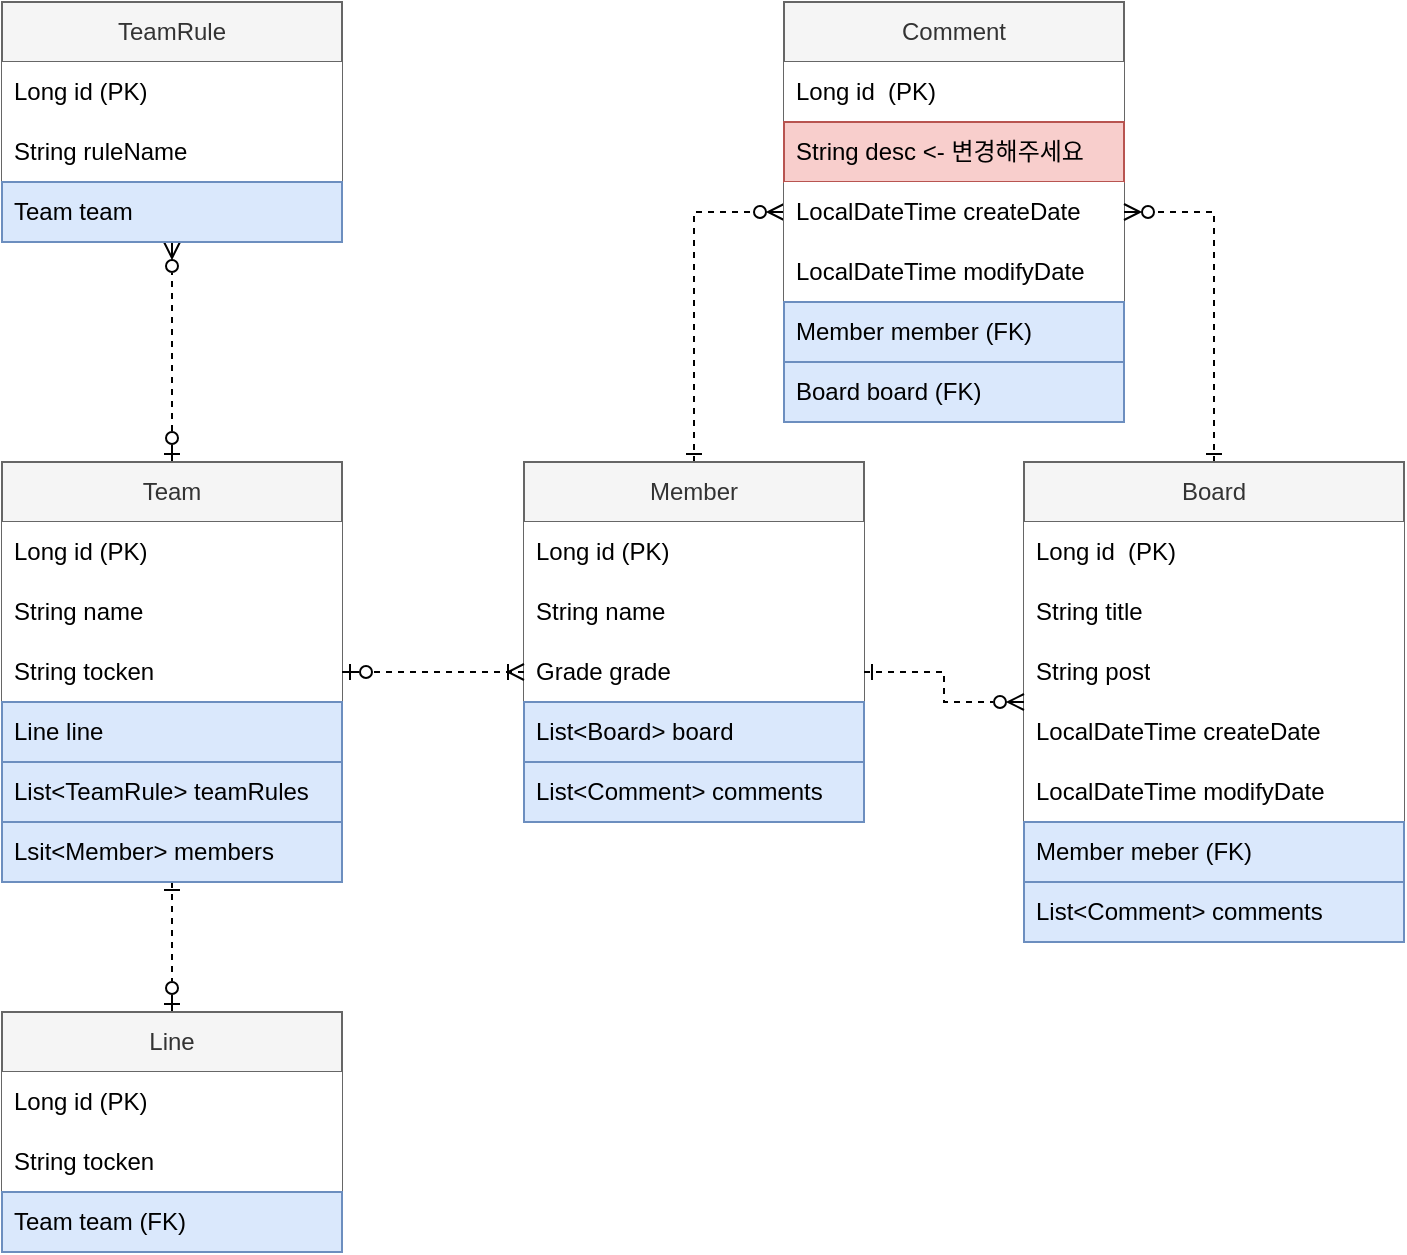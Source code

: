 <mxfile version="21.1.2" type="github">
  <diagram name="페이지-1" id="qvttZ5IgplLEtC3yr-T3">
    <mxGraphModel dx="971" dy="576" grid="1" gridSize="10" guides="1" tooltips="1" connect="1" arrows="1" fold="1" page="1" pageScale="1" pageWidth="827" pageHeight="1169" math="0" shadow="0">
      <root>
        <mxCell id="0" />
        <mxCell id="1" parent="0" />
        <mxCell id="K_lQiyFLrczBWExp0Zeh-5" style="edgeStyle=orthogonalEdgeStyle;rounded=0;orthogonalLoop=1;jettySize=auto;html=1;exitX=0.5;exitY=0;exitDx=0;exitDy=0;entryX=0;entryY=0.5;entryDx=0;entryDy=0;endArrow=ERzeroToMany;endFill=0;startArrow=ERone;startFill=0;dashed=1;" parent="1" source="XuSOVwJ8UAOfZlvZc7dy-2" target="XuSOVwJ8UAOfZlvZc7dy-9" edge="1">
          <mxGeometry relative="1" as="geometry">
            <mxPoint x="390" y="130" as="targetPoint" />
          </mxGeometry>
        </mxCell>
        <mxCell id="XuSOVwJ8UAOfZlvZc7dy-2" value="Member" style="swimlane;fontStyle=0;childLayout=stackLayout;horizontal=1;startSize=30;horizontalStack=0;resizeParent=1;resizeParentMax=0;resizeLast=0;collapsible=1;marginBottom=0;whiteSpace=wrap;html=1;fillColor=#f5f5f5;fontColor=#333333;strokeColor=#666666;" parent="1" vertex="1">
          <mxGeometry x="300" y="250" width="170" height="180" as="geometry" />
        </mxCell>
        <mxCell id="XuSOVwJ8UAOfZlvZc7dy-3" value="Long id (PK)" style="text;strokeColor=none;fillColor=default;align=left;verticalAlign=middle;spacingLeft=4;spacingRight=4;overflow=hidden;points=[[0,0.5],[1,0.5]];portConstraint=eastwest;rotatable=0;whiteSpace=wrap;html=1;" parent="XuSOVwJ8UAOfZlvZc7dy-2" vertex="1">
          <mxGeometry y="30" width="170" height="30" as="geometry" />
        </mxCell>
        <mxCell id="XuSOVwJ8UAOfZlvZc7dy-17" value="String name" style="text;strokeColor=none;fillColor=default;align=left;verticalAlign=middle;spacingLeft=4;spacingRight=4;overflow=hidden;points=[[0,0.5],[1,0.5]];portConstraint=eastwest;rotatable=0;whiteSpace=wrap;html=1;" parent="XuSOVwJ8UAOfZlvZc7dy-2" vertex="1">
          <mxGeometry y="60" width="170" height="30" as="geometry" />
        </mxCell>
        <mxCell id="XuSOVwJ8UAOfZlvZc7dy-16" value="Grade grade" style="text;strokeColor=none;fillColor=default;align=left;verticalAlign=middle;spacingLeft=4;spacingRight=4;overflow=hidden;points=[[0,0.5],[1,0.5]];portConstraint=eastwest;rotatable=0;whiteSpace=wrap;html=1;" parent="XuSOVwJ8UAOfZlvZc7dy-2" vertex="1">
          <mxGeometry y="90" width="170" height="30" as="geometry" />
        </mxCell>
        <mxCell id="XuSOVwJ8UAOfZlvZc7dy-27" value="List&amp;lt;Board&amp;gt; board" style="text;strokeColor=#6c8ebf;fillColor=#dae8fc;align=left;verticalAlign=middle;spacingLeft=4;spacingRight=4;overflow=hidden;points=[[0,0.5],[1,0.5]];portConstraint=eastwest;rotatable=0;whiteSpace=wrap;html=1;" parent="XuSOVwJ8UAOfZlvZc7dy-2" vertex="1">
          <mxGeometry y="120" width="170" height="30" as="geometry" />
        </mxCell>
        <mxCell id="XuSOVwJ8UAOfZlvZc7dy-26" value="List&amp;lt;Comment&amp;gt; comments" style="text;strokeColor=#6c8ebf;fillColor=#dae8fc;align=left;verticalAlign=middle;spacingLeft=4;spacingRight=4;overflow=hidden;points=[[0,0.5],[1,0.5]];portConstraint=eastwest;rotatable=0;whiteSpace=wrap;html=1;" parent="XuSOVwJ8UAOfZlvZc7dy-2" vertex="1">
          <mxGeometry y="150" width="170" height="30" as="geometry" />
        </mxCell>
        <mxCell id="XuSOVwJ8UAOfZlvZc7dy-9" value="Comment" style="swimlane;fontStyle=0;childLayout=stackLayout;horizontal=1;startSize=30;horizontalStack=0;resizeParent=1;resizeParentMax=0;resizeLast=0;collapsible=1;marginBottom=0;whiteSpace=wrap;html=1;fillColor=#f5f5f5;fontColor=#333333;strokeColor=#666666;" parent="1" vertex="1">
          <mxGeometry x="430" y="20" width="170" height="210" as="geometry" />
        </mxCell>
        <mxCell id="XuSOVwJ8UAOfZlvZc7dy-10" value="Long id&amp;nbsp;&amp;nbsp;(PK)" style="text;strokeColor=none;fillColor=default;align=left;verticalAlign=middle;spacingLeft=4;spacingRight=4;overflow=hidden;points=[[0,0.5],[1,0.5]];portConstraint=eastwest;rotatable=0;whiteSpace=wrap;html=1;" parent="XuSOVwJ8UAOfZlvZc7dy-9" vertex="1">
          <mxGeometry y="30" width="170" height="30" as="geometry" />
        </mxCell>
        <mxCell id="XuSOVwJ8UAOfZlvZc7dy-33" value="String desc &amp;lt;- 변경해주세요" style="text;strokeColor=#b85450;fillColor=#f8cecc;align=left;verticalAlign=middle;spacingLeft=4;spacingRight=4;overflow=hidden;points=[[0,0.5],[1,0.5]];portConstraint=eastwest;rotatable=0;whiteSpace=wrap;html=1;" parent="XuSOVwJ8UAOfZlvZc7dy-9" vertex="1">
          <mxGeometry y="60" width="170" height="30" as="geometry" />
        </mxCell>
        <mxCell id="XuSOVwJ8UAOfZlvZc7dy-21" value="LocalDateTime createDate" style="text;strokeColor=none;fillColor=default;align=left;verticalAlign=middle;spacingLeft=4;spacingRight=4;overflow=hidden;points=[[0,0.5],[1,0.5]];portConstraint=eastwest;rotatable=0;whiteSpace=wrap;html=1;" parent="XuSOVwJ8UAOfZlvZc7dy-9" vertex="1">
          <mxGeometry y="90" width="170" height="30" as="geometry" />
        </mxCell>
        <mxCell id="ehL6ZRHGSWa28GkXY43d-3" value="LocalDateTime modifyDate" style="text;align=left;verticalAlign=middle;spacingLeft=4;spacingRight=4;overflow=hidden;points=[[0,0.5],[1,0.5]];portConstraint=eastwest;rotatable=0;whiteSpace=wrap;html=1;fillColor=default;" vertex="1" parent="XuSOVwJ8UAOfZlvZc7dy-9">
          <mxGeometry y="120" width="170" height="30" as="geometry" />
        </mxCell>
        <mxCell id="XuSOVwJ8UAOfZlvZc7dy-42" value="Member member (FK)" style="text;strokeColor=#6c8ebf;fillColor=#dae8fc;align=left;verticalAlign=middle;spacingLeft=4;spacingRight=4;overflow=hidden;points=[[0,0.5],[1,0.5]];portConstraint=eastwest;rotatable=0;whiteSpace=wrap;html=1;" parent="XuSOVwJ8UAOfZlvZc7dy-9" vertex="1">
          <mxGeometry y="150" width="170" height="30" as="geometry" />
        </mxCell>
        <mxCell id="XuSOVwJ8UAOfZlvZc7dy-41" value="Board&amp;nbsp;board (FK)" style="text;strokeColor=#6c8ebf;fillColor=#dae8fc;align=left;verticalAlign=middle;spacingLeft=4;spacingRight=4;overflow=hidden;points=[[0,0.5],[1,0.5]];portConstraint=eastwest;rotatable=0;whiteSpace=wrap;html=1;" parent="XuSOVwJ8UAOfZlvZc7dy-9" vertex="1">
          <mxGeometry y="180" width="170" height="30" as="geometry" />
        </mxCell>
        <mxCell id="K_lQiyFLrczBWExp0Zeh-4" style="edgeStyle=orthogonalEdgeStyle;rounded=0;orthogonalLoop=1;jettySize=auto;html=1;exitX=0.5;exitY=0;exitDx=0;exitDy=0;entryX=1;entryY=0.5;entryDx=0;entryDy=0;startArrow=ERone;startFill=0;endArrow=ERzeroToMany;endFill=0;dashed=1;" parent="1" source="XuSOVwJ8UAOfZlvZc7dy-11" target="XuSOVwJ8UAOfZlvZc7dy-9" edge="1">
          <mxGeometry relative="1" as="geometry" />
        </mxCell>
        <mxCell id="XuSOVwJ8UAOfZlvZc7dy-11" value="Board" style="swimlane;fontStyle=0;childLayout=stackLayout;horizontal=1;startSize=30;horizontalStack=0;resizeParent=1;resizeParentMax=0;resizeLast=0;collapsible=1;marginBottom=0;whiteSpace=wrap;html=1;fillColor=#f5f5f5;fontColor=#333333;strokeColor=#666666;" parent="1" vertex="1">
          <mxGeometry x="550" y="250" width="190" height="240" as="geometry" />
        </mxCell>
        <mxCell id="XuSOVwJ8UAOfZlvZc7dy-12" value="Long id&amp;nbsp;&amp;nbsp;(PK)" style="text;strokeColor=none;fillColor=default;align=left;verticalAlign=middle;spacingLeft=4;spacingRight=4;overflow=hidden;points=[[0,0.5],[1,0.5]];portConstraint=eastwest;rotatable=0;whiteSpace=wrap;html=1;" parent="XuSOVwJ8UAOfZlvZc7dy-11" vertex="1">
          <mxGeometry y="30" width="190" height="30" as="geometry" />
        </mxCell>
        <mxCell id="XuSOVwJ8UAOfZlvZc7dy-14" value="String title" style="text;strokeColor=none;fillColor=default;align=left;verticalAlign=middle;spacingLeft=4;spacingRight=4;overflow=hidden;points=[[0,0.5],[1,0.5]];portConstraint=eastwest;rotatable=0;whiteSpace=wrap;html=1;" parent="XuSOVwJ8UAOfZlvZc7dy-11" vertex="1">
          <mxGeometry y="60" width="190" height="30" as="geometry" />
        </mxCell>
        <mxCell id="XuSOVwJ8UAOfZlvZc7dy-25" value="String post" style="text;strokeColor=none;fillColor=default;align=left;verticalAlign=middle;spacingLeft=4;spacingRight=4;overflow=hidden;points=[[0,0.5],[1,0.5]];portConstraint=eastwest;rotatable=0;whiteSpace=wrap;html=1;" parent="XuSOVwJ8UAOfZlvZc7dy-11" vertex="1">
          <mxGeometry y="90" width="190" height="30" as="geometry" />
        </mxCell>
        <mxCell id="XuSOVwJ8UAOfZlvZc7dy-24" value="LocalDateTime createDate" style="text;align=left;verticalAlign=middle;spacingLeft=4;spacingRight=4;overflow=hidden;points=[[0,0.5],[1,0.5]];portConstraint=eastwest;rotatable=0;whiteSpace=wrap;html=1;fillColor=default;" parent="XuSOVwJ8UAOfZlvZc7dy-11" vertex="1">
          <mxGeometry y="120" width="190" height="30" as="geometry" />
        </mxCell>
        <mxCell id="ehL6ZRHGSWa28GkXY43d-2" value="LocalDateTime modifyDate" style="text;align=left;verticalAlign=middle;spacingLeft=4;spacingRight=4;overflow=hidden;points=[[0,0.5],[1,0.5]];portConstraint=eastwest;rotatable=0;whiteSpace=wrap;html=1;fillColor=default;" vertex="1" parent="XuSOVwJ8UAOfZlvZc7dy-11">
          <mxGeometry y="150" width="190" height="30" as="geometry" />
        </mxCell>
        <mxCell id="XuSOVwJ8UAOfZlvZc7dy-23" value="Member meber&amp;nbsp;(FK)" style="text;strokeColor=#6c8ebf;fillColor=#dae8fc;align=left;verticalAlign=middle;spacingLeft=4;spacingRight=4;overflow=hidden;points=[[0,0.5],[1,0.5]];portConstraint=eastwest;rotatable=0;whiteSpace=wrap;html=1;" parent="XuSOVwJ8UAOfZlvZc7dy-11" vertex="1">
          <mxGeometry y="180" width="190" height="30" as="geometry" />
        </mxCell>
        <mxCell id="XuSOVwJ8UAOfZlvZc7dy-29" value="List&amp;lt;Comment&amp;gt; comments" style="text;strokeColor=#6c8ebf;fillColor=#dae8fc;align=left;verticalAlign=middle;spacingLeft=4;spacingRight=4;overflow=hidden;points=[[0,0.5],[1,0.5]];portConstraint=eastwest;rotatable=0;whiteSpace=wrap;html=1;" parent="XuSOVwJ8UAOfZlvZc7dy-11" vertex="1">
          <mxGeometry y="210" width="190" height="30" as="geometry" />
        </mxCell>
        <mxCell id="K_lQiyFLrczBWExp0Zeh-6" style="edgeStyle=orthogonalEdgeStyle;rounded=0;orthogonalLoop=1;jettySize=auto;html=1;exitX=0.5;exitY=0;exitDx=0;exitDy=0;entryX=0.5;entryY=1;entryDx=0;entryDy=0;endArrow=ERzeroToMany;endFill=0;startArrow=ERzeroToOne;startFill=0;dashed=1;" parent="1" source="XuSOVwJ8UAOfZlvZc7dy-74" target="XuSOVwJ8UAOfZlvZc7dy-93" edge="1">
          <mxGeometry relative="1" as="geometry" />
        </mxCell>
        <mxCell id="K_lQiyFLrczBWExp0Zeh-7" style="edgeStyle=orthogonalEdgeStyle;rounded=0;orthogonalLoop=1;jettySize=auto;html=1;exitX=0.5;exitY=1;exitDx=0;exitDy=0;entryX=0.5;entryY=0;entryDx=0;entryDy=0;startArrow=ERone;startFill=0;endArrow=ERzeroToOne;endFill=0;dashed=1;" parent="1" source="XuSOVwJ8UAOfZlvZc7dy-74" target="XuSOVwJ8UAOfZlvZc7dy-86" edge="1">
          <mxGeometry relative="1" as="geometry" />
        </mxCell>
        <mxCell id="XuSOVwJ8UAOfZlvZc7dy-74" value="Team" style="swimlane;fontStyle=0;childLayout=stackLayout;horizontal=1;startSize=30;horizontalStack=0;resizeParent=1;resizeParentMax=0;resizeLast=0;collapsible=1;marginBottom=0;whiteSpace=wrap;html=1;fillColor=#f5f5f5;fontColor=#333333;strokeColor=#666666;" parent="1" vertex="1">
          <mxGeometry x="39" y="250" width="170" height="210" as="geometry" />
        </mxCell>
        <mxCell id="XuSOVwJ8UAOfZlvZc7dy-75" value="Long id (PK)" style="text;strokeColor=none;fillColor=default;align=left;verticalAlign=middle;spacingLeft=4;spacingRight=4;overflow=hidden;points=[[0,0.5],[1,0.5]];portConstraint=eastwest;rotatable=0;whiteSpace=wrap;html=1;" parent="XuSOVwJ8UAOfZlvZc7dy-74" vertex="1">
          <mxGeometry y="30" width="170" height="30" as="geometry" />
        </mxCell>
        <mxCell id="XuSOVwJ8UAOfZlvZc7dy-76" value="String name" style="text;strokeColor=none;fillColor=default;align=left;verticalAlign=middle;spacingLeft=4;spacingRight=4;overflow=hidden;points=[[0,0.5],[1,0.5]];portConstraint=eastwest;rotatable=0;whiteSpace=wrap;html=1;" parent="XuSOVwJ8UAOfZlvZc7dy-74" vertex="1">
          <mxGeometry y="60" width="170" height="30" as="geometry" />
        </mxCell>
        <mxCell id="XuSOVwJ8UAOfZlvZc7dy-85" value="String tocken" style="text;strokeColor=none;fillColor=default;align=left;verticalAlign=middle;spacingLeft=4;spacingRight=4;overflow=hidden;points=[[0,0.5],[1,0.5]];portConstraint=eastwest;rotatable=0;whiteSpace=wrap;html=1;" parent="XuSOVwJ8UAOfZlvZc7dy-74" vertex="1">
          <mxGeometry y="90" width="170" height="30" as="geometry" />
        </mxCell>
        <mxCell id="XuSOVwJ8UAOfZlvZc7dy-92" value="Line line" style="text;strokeColor=#6c8ebf;fillColor=#dae8fc;align=left;verticalAlign=middle;spacingLeft=4;spacingRight=4;overflow=hidden;points=[[0,0.5],[1,0.5]];portConstraint=eastwest;rotatable=0;whiteSpace=wrap;html=1;" parent="XuSOVwJ8UAOfZlvZc7dy-74" vertex="1">
          <mxGeometry y="120" width="170" height="30" as="geometry" />
        </mxCell>
        <mxCell id="XuSOVwJ8UAOfZlvZc7dy-100" value="List&amp;lt;TeamRule&amp;gt; teamRules" style="text;strokeColor=#6c8ebf;fillColor=#dae8fc;align=left;verticalAlign=middle;spacingLeft=4;spacingRight=4;overflow=hidden;points=[[0,0.5],[1,0.5]];portConstraint=eastwest;rotatable=0;whiteSpace=wrap;html=1;" parent="XuSOVwJ8UAOfZlvZc7dy-74" vertex="1">
          <mxGeometry y="150" width="170" height="30" as="geometry" />
        </mxCell>
        <mxCell id="XuSOVwJ8UAOfZlvZc7dy-78" value="Lsit&amp;lt;Member&amp;gt; members" style="text;strokeColor=#6c8ebf;fillColor=#dae8fc;align=left;verticalAlign=middle;spacingLeft=4;spacingRight=4;overflow=hidden;points=[[0,0.5],[1,0.5]];portConstraint=eastwest;rotatable=0;whiteSpace=wrap;html=1;" parent="XuSOVwJ8UAOfZlvZc7dy-74" vertex="1">
          <mxGeometry y="180" width="170" height="30" as="geometry" />
        </mxCell>
        <mxCell id="XuSOVwJ8UAOfZlvZc7dy-86" value="Line" style="swimlane;fontStyle=0;childLayout=stackLayout;horizontal=1;startSize=30;horizontalStack=0;resizeParent=1;resizeParentMax=0;resizeLast=0;collapsible=1;marginBottom=0;whiteSpace=wrap;html=1;fillColor=#f5f5f5;fontColor=#333333;strokeColor=#666666;" parent="1" vertex="1">
          <mxGeometry x="39" y="525" width="170" height="120" as="geometry" />
        </mxCell>
        <mxCell id="XuSOVwJ8UAOfZlvZc7dy-87" value="Long id (PK)" style="text;strokeColor=none;fillColor=default;align=left;verticalAlign=middle;spacingLeft=4;spacingRight=4;overflow=hidden;points=[[0,0.5],[1,0.5]];portConstraint=eastwest;rotatable=0;whiteSpace=wrap;html=1;" parent="XuSOVwJ8UAOfZlvZc7dy-86" vertex="1">
          <mxGeometry y="30" width="170" height="30" as="geometry" />
        </mxCell>
        <mxCell id="XuSOVwJ8UAOfZlvZc7dy-89" value="String tocken" style="text;strokeColor=none;fillColor=default;align=left;verticalAlign=middle;spacingLeft=4;spacingRight=4;overflow=hidden;points=[[0,0.5],[1,0.5]];portConstraint=eastwest;rotatable=0;whiteSpace=wrap;html=1;" parent="XuSOVwJ8UAOfZlvZc7dy-86" vertex="1">
          <mxGeometry y="60" width="170" height="30" as="geometry" />
        </mxCell>
        <mxCell id="XuSOVwJ8UAOfZlvZc7dy-90" value="Team team (FK)" style="text;strokeColor=#6c8ebf;fillColor=#dae8fc;align=left;verticalAlign=middle;spacingLeft=4;spacingRight=4;overflow=hidden;points=[[0,0.5],[1,0.5]];portConstraint=eastwest;rotatable=0;whiteSpace=wrap;html=1;" parent="XuSOVwJ8UAOfZlvZc7dy-86" vertex="1">
          <mxGeometry y="90" width="170" height="30" as="geometry" />
        </mxCell>
        <mxCell id="XuSOVwJ8UAOfZlvZc7dy-93" value="TeamRule" style="swimlane;fontStyle=0;childLayout=stackLayout;horizontal=1;startSize=30;horizontalStack=0;resizeParent=1;resizeParentMax=0;resizeLast=0;collapsible=1;marginBottom=0;whiteSpace=wrap;html=1;fillColor=#f5f5f5;fontColor=#333333;strokeColor=#666666;" parent="1" vertex="1">
          <mxGeometry x="39" y="20" width="170" height="120" as="geometry" />
        </mxCell>
        <mxCell id="XuSOVwJ8UAOfZlvZc7dy-94" value="Long id (PK)" style="text;strokeColor=none;fillColor=default;align=left;verticalAlign=middle;spacingLeft=4;spacingRight=4;overflow=hidden;points=[[0,0.5],[1,0.5]];portConstraint=eastwest;rotatable=0;whiteSpace=wrap;html=1;" parent="XuSOVwJ8UAOfZlvZc7dy-93" vertex="1">
          <mxGeometry y="30" width="170" height="30" as="geometry" />
        </mxCell>
        <mxCell id="XuSOVwJ8UAOfZlvZc7dy-98" value="String ruleName" style="text;strokeColor=none;fillColor=default;align=left;verticalAlign=middle;spacingLeft=4;spacingRight=4;overflow=hidden;points=[[0,0.5],[1,0.5]];portConstraint=eastwest;rotatable=0;whiteSpace=wrap;html=1;" parent="XuSOVwJ8UAOfZlvZc7dy-93" vertex="1">
          <mxGeometry y="60" width="170" height="30" as="geometry" />
        </mxCell>
        <mxCell id="XuSOVwJ8UAOfZlvZc7dy-96" value="Team team" style="text;strokeColor=#6c8ebf;fillColor=#dae8fc;align=left;verticalAlign=middle;spacingLeft=4;spacingRight=4;overflow=hidden;points=[[0,0.5],[1,0.5]];portConstraint=eastwest;rotatable=0;whiteSpace=wrap;html=1;" parent="XuSOVwJ8UAOfZlvZc7dy-93" vertex="1">
          <mxGeometry y="90" width="170" height="30" as="geometry" />
        </mxCell>
        <mxCell id="K_lQiyFLrczBWExp0Zeh-2" style="edgeStyle=orthogonalEdgeStyle;rounded=0;orthogonalLoop=1;jettySize=auto;html=1;exitX=0;exitY=0.5;exitDx=0;exitDy=0;entryX=1;entryY=0.5;entryDx=0;entryDy=0;startArrow=ERoneToMany;startFill=0;endArrow=ERzeroToOne;endFill=0;dashed=1;" parent="1" source="XuSOVwJ8UAOfZlvZc7dy-16" target="XuSOVwJ8UAOfZlvZc7dy-74" edge="1">
          <mxGeometry relative="1" as="geometry" />
        </mxCell>
        <mxCell id="K_lQiyFLrczBWExp0Zeh-3" style="edgeStyle=orthogonalEdgeStyle;rounded=0;orthogonalLoop=1;jettySize=auto;html=1;exitX=1;exitY=0.5;exitDx=0;exitDy=0;entryX=0;entryY=0.5;entryDx=0;entryDy=0;startArrow=ERone;startFill=0;dashed=1;endArrow=ERzeroToMany;endFill=0;" parent="1" source="XuSOVwJ8UAOfZlvZc7dy-16" target="XuSOVwJ8UAOfZlvZc7dy-11" edge="1">
          <mxGeometry relative="1" as="geometry" />
        </mxCell>
      </root>
    </mxGraphModel>
  </diagram>
</mxfile>

